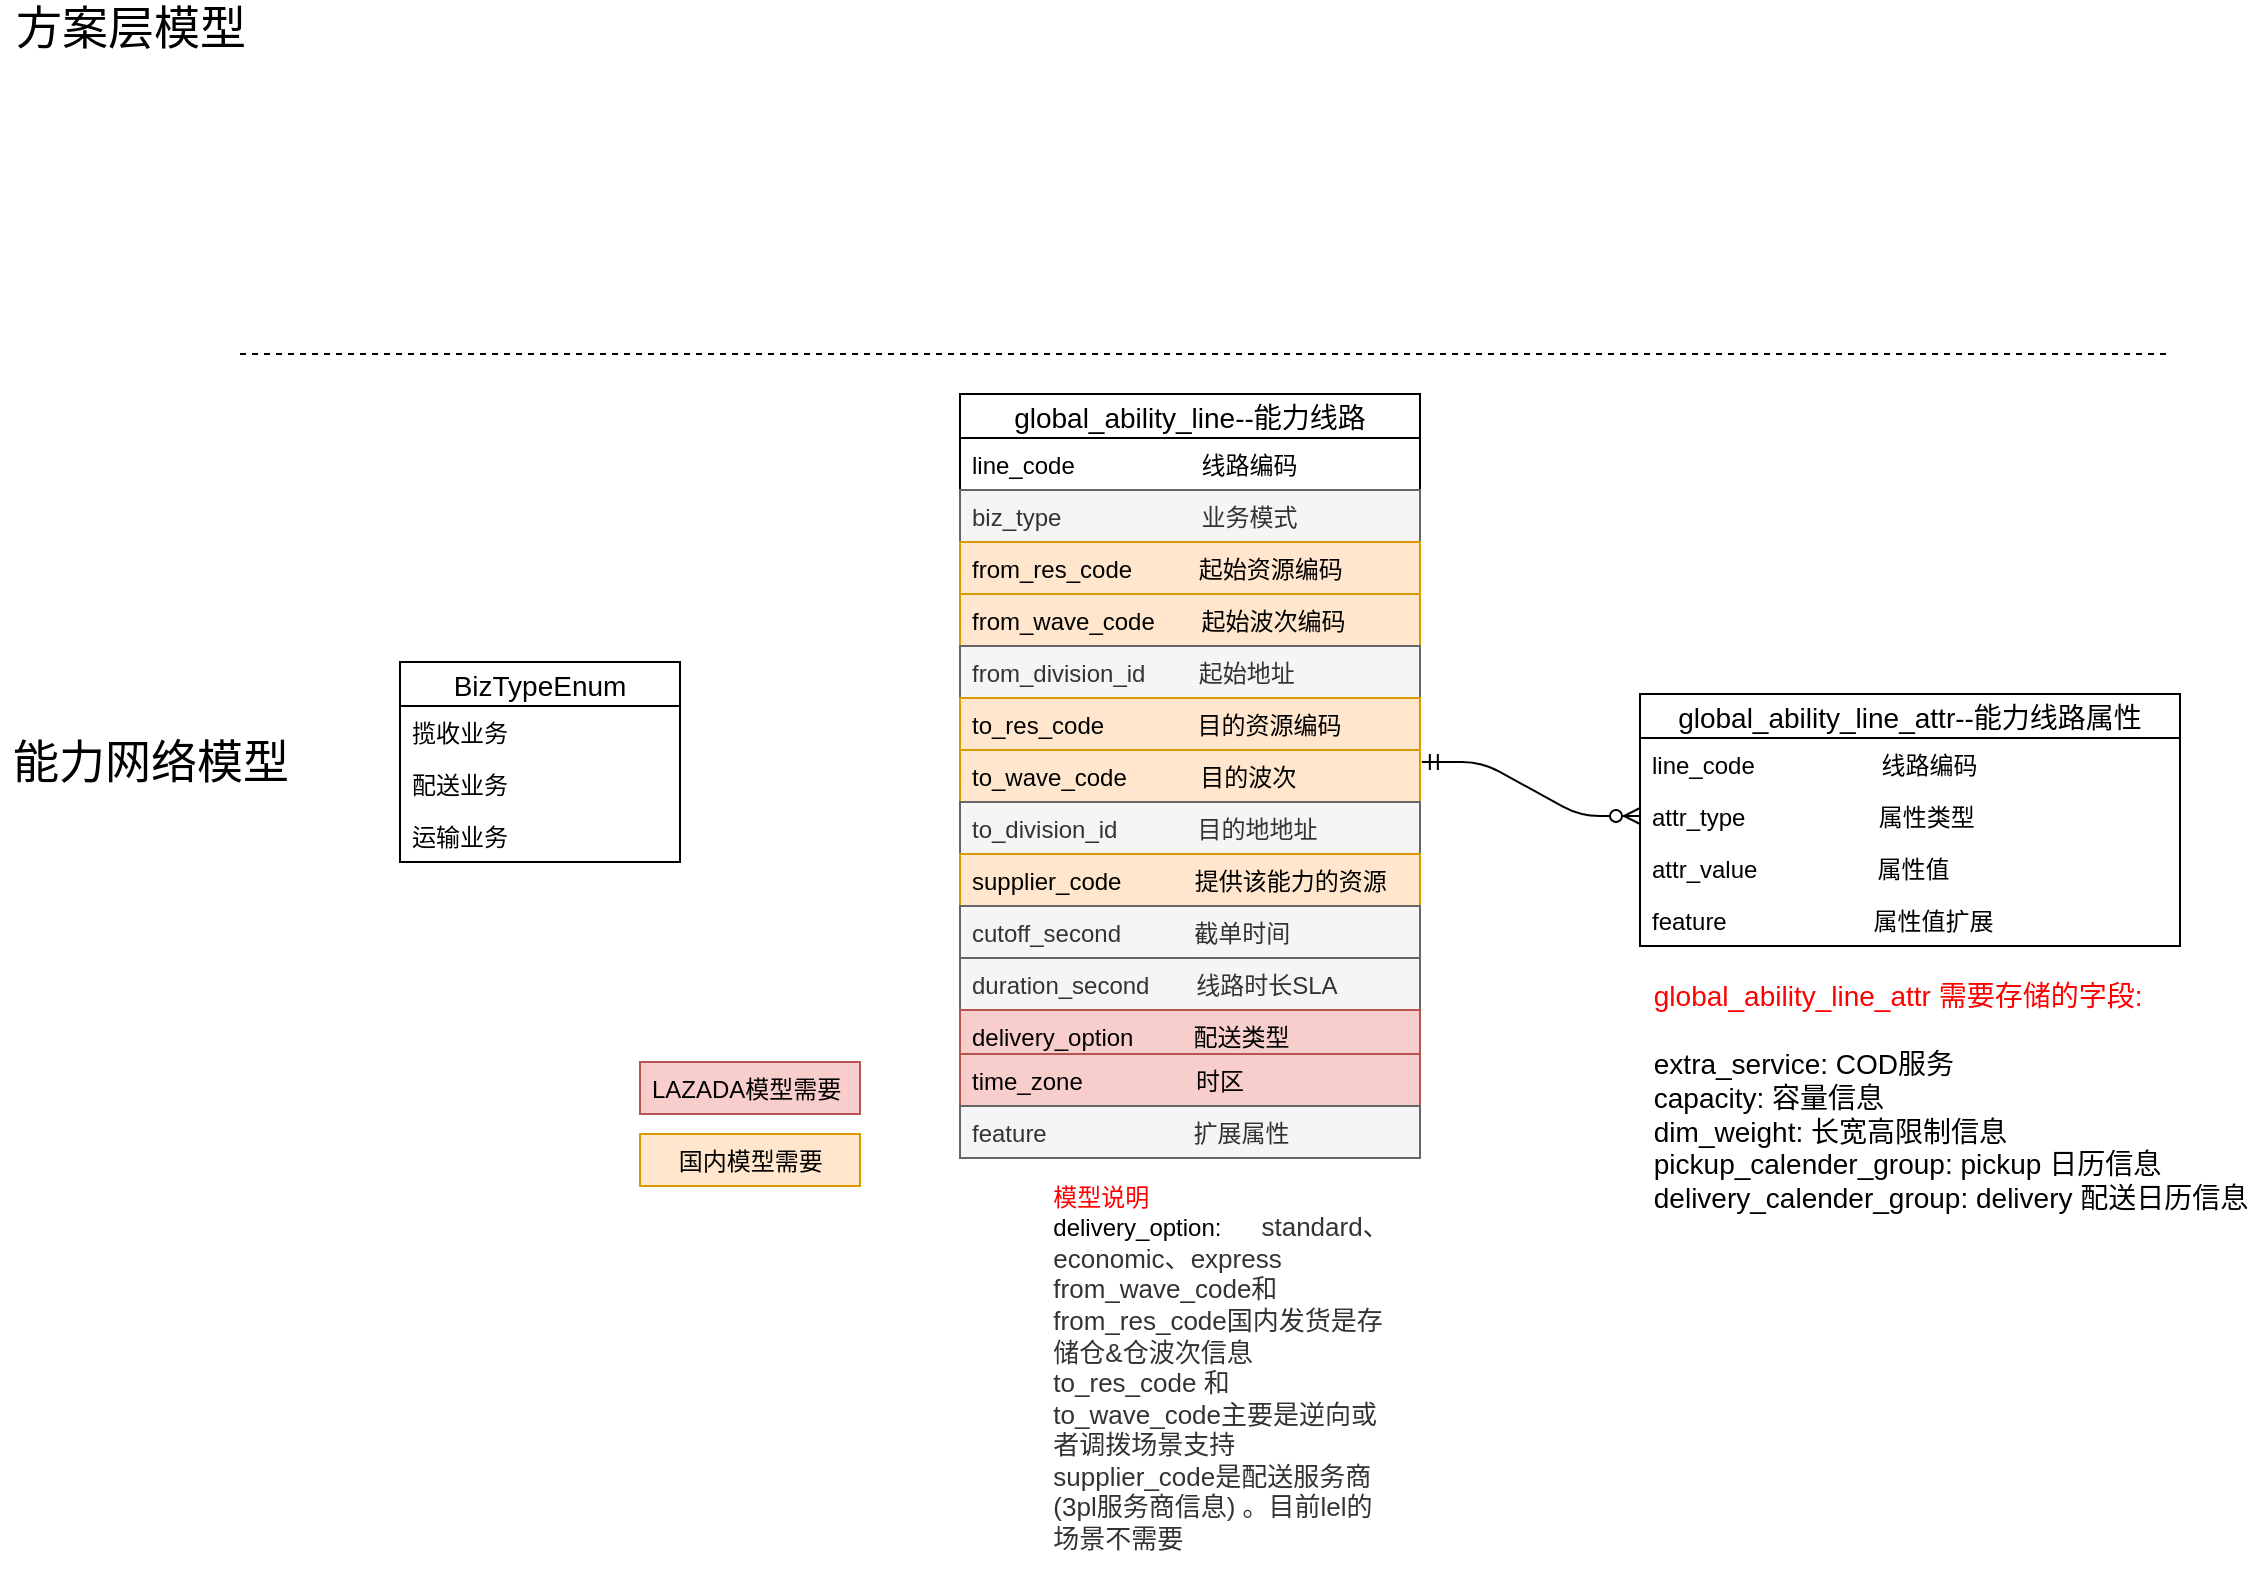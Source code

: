 <mxfile version="12.5.1" type="github">
  <diagram id="C5RBs43oDa-KdzZeNtuy" name="Page-1">
    <mxGraphModel dx="1753" dy="1691" grid="1" gridSize="10" guides="1" tooltips="1" connect="1" arrows="1" fold="1" page="1" pageScale="1" pageWidth="827" pageHeight="1169" math="0" shadow="0">
      <root>
        <mxCell id="WIyWlLk6GJQsqaUBKTNV-0"/>
        <mxCell id="WIyWlLk6GJQsqaUBKTNV-1" parent="WIyWlLk6GJQsqaUBKTNV-0"/>
        <mxCell id="9fP7N4kS7fGpAyiYnjO7-0" value="global_ability_line--能力线路" style="swimlane;fontStyle=0;childLayout=stackLayout;horizontal=1;startSize=22;horizontalStack=0;resizeParent=1;resizeParentMax=0;resizeLast=0;collapsible=1;marginBottom=0;swimlaneFillColor=#ffffff;align=center;fontSize=14;" parent="WIyWlLk6GJQsqaUBKTNV-1" vertex="1">
          <mxGeometry x="230" y="60" width="230" height="334" as="geometry"/>
        </mxCell>
        <mxCell id="9fP7N4kS7fGpAyiYnjO7-1" value="line_code                   线路编码" style="text;spacingLeft=4;spacingRight=4;overflow=hidden;rotatable=0;points=[[0,0.5],[1,0.5]];portConstraint=eastwest;fontSize=12;" parent="9fP7N4kS7fGpAyiYnjO7-0" vertex="1">
          <mxGeometry y="22" width="230" height="26" as="geometry"/>
        </mxCell>
        <mxCell id="9fP7N4kS7fGpAyiYnjO7-6" value="biz_type                     业务模式" style="text;spacingLeft=4;spacingRight=4;overflow=hidden;rotatable=0;points=[[0,0.5],[1,0.5]];portConstraint=eastwest;fontSize=12;perimeterSpacing=1;fillColor=#f5f5f5;strokeColor=#666666;fontColor=#333333;" parent="9fP7N4kS7fGpAyiYnjO7-0" vertex="1">
          <mxGeometry y="48" width="230" height="26" as="geometry"/>
        </mxCell>
        <mxCell id="9fP7N4kS7fGpAyiYnjO7-2" value="from_res_code          起始资源编码" style="text;spacingLeft=4;spacingRight=4;overflow=hidden;rotatable=0;points=[[0,0.5],[1,0.5]];portConstraint=eastwest;fontSize=12;fillColor=#ffe6cc;strokeColor=#d79b00;" parent="9fP7N4kS7fGpAyiYnjO7-0" vertex="1">
          <mxGeometry y="74" width="230" height="26" as="geometry"/>
        </mxCell>
        <mxCell id="9fP7N4kS7fGpAyiYnjO7-3" value="from_wave_code       起始波次编码" style="text;strokeColor=#d79b00;fillColor=#ffe6cc;spacingLeft=4;spacingRight=4;overflow=hidden;rotatable=0;points=[[0,0.5],[1,0.5]];portConstraint=eastwest;fontSize=12;" parent="9fP7N4kS7fGpAyiYnjO7-0" vertex="1">
          <mxGeometry y="100" width="230" height="26" as="geometry"/>
        </mxCell>
        <mxCell id="9fP7N4kS7fGpAyiYnjO7-4" value="from_division_id        起始地址" style="text;strokeColor=#666666;fillColor=#f5f5f5;spacingLeft=4;spacingRight=4;overflow=hidden;rotatable=0;points=[[0,0.5],[1,0.5]];portConstraint=eastwest;fontSize=12;fontColor=#333333;" parent="9fP7N4kS7fGpAyiYnjO7-0" vertex="1">
          <mxGeometry y="126" width="230" height="26" as="geometry"/>
        </mxCell>
        <mxCell id="9fP7N4kS7fGpAyiYnjO7-5" value="to_res_code              目的资源编码" style="text;strokeColor=#d79b00;fillColor=#ffe6cc;spacingLeft=4;spacingRight=4;overflow=hidden;rotatable=0;points=[[0,0.5],[1,0.5]];portConstraint=eastwest;fontSize=12;" parent="9fP7N4kS7fGpAyiYnjO7-0" vertex="1">
          <mxGeometry y="152" width="230" height="26" as="geometry"/>
        </mxCell>
        <mxCell id="9fP7N4kS7fGpAyiYnjO7-7" value="to_wave_code           目的波次" style="text;strokeColor=#d79b00;fillColor=#ffe6cc;spacingLeft=4;spacingRight=4;overflow=hidden;rotatable=0;points=[[0,0.5],[1,0.5]];portConstraint=eastwest;fontSize=12;" parent="9fP7N4kS7fGpAyiYnjO7-0" vertex="1">
          <mxGeometry y="178" width="230" height="26" as="geometry"/>
        </mxCell>
        <mxCell id="9fP7N4kS7fGpAyiYnjO7-8" value="to_division_id            目的地地址" style="text;strokeColor=#666666;fillColor=#f5f5f5;spacingLeft=4;spacingRight=4;overflow=hidden;rotatable=0;points=[[0,0.5],[1,0.5]];portConstraint=eastwest;fontSize=12;fontColor=#333333;" parent="9fP7N4kS7fGpAyiYnjO7-0" vertex="1">
          <mxGeometry y="204" width="230" height="26" as="geometry"/>
        </mxCell>
        <mxCell id="9fP7N4kS7fGpAyiYnjO7-10" value="supplier_code           提供该能力的资源" style="text;strokeColor=#d79b00;fillColor=#ffe6cc;spacingLeft=4;spacingRight=4;overflow=hidden;rotatable=0;points=[[0,0.5],[1,0.5]];portConstraint=eastwest;fontSize=12;" parent="9fP7N4kS7fGpAyiYnjO7-0" vertex="1">
          <mxGeometry y="230" width="230" height="26" as="geometry"/>
        </mxCell>
        <mxCell id="9fP7N4kS7fGpAyiYnjO7-9" value="cutoff_second           截单时间" style="text;strokeColor=#666666;fillColor=#f5f5f5;spacingLeft=4;spacingRight=4;overflow=hidden;rotatable=0;points=[[0,0.5],[1,0.5]];portConstraint=eastwest;fontSize=12;fontColor=#333333;" parent="9fP7N4kS7fGpAyiYnjO7-0" vertex="1">
          <mxGeometry y="256" width="230" height="26" as="geometry"/>
        </mxCell>
        <mxCell id="9fP7N4kS7fGpAyiYnjO7-11" value="duration_second       线路时长SLA" style="text;strokeColor=#666666;fillColor=#f5f5f5;spacingLeft=4;spacingRight=4;overflow=hidden;rotatable=0;points=[[0,0.5],[1,0.5]];portConstraint=eastwest;fontSize=12;fontColor=#333333;" parent="9fP7N4kS7fGpAyiYnjO7-0" vertex="1">
          <mxGeometry y="282" width="230" height="26" as="geometry"/>
        </mxCell>
        <mxCell id="ztJhW-txVgWMC0Fm-MHa-3" value="delivery_option         配送类型" style="text;strokeColor=#b85450;fillColor=#f8cecc;spacingLeft=4;spacingRight=4;overflow=hidden;rotatable=0;points=[[0,0.5],[1,0.5]];portConstraint=eastwest;fontSize=12;" parent="9fP7N4kS7fGpAyiYnjO7-0" vertex="1">
          <mxGeometry y="308" width="230" height="26" as="geometry"/>
        </mxCell>
        <mxCell id="9fP7N4kS7fGpAyiYnjO7-12" value="global_ability_line_attr--能力线路属性" style="swimlane;fontStyle=0;childLayout=stackLayout;horizontal=1;startSize=22;fillColor=none;horizontalStack=0;resizeParent=1;resizeParentMax=0;resizeLast=0;collapsible=1;marginBottom=0;swimlaneFillColor=#ffffff;align=center;fontSize=14;" parent="WIyWlLk6GJQsqaUBKTNV-1" vertex="1">
          <mxGeometry x="570" y="210" width="270" height="126" as="geometry"/>
        </mxCell>
        <mxCell id="9fP7N4kS7fGpAyiYnjO7-13" value="line_code                   线路编码" style="text;strokeColor=none;fillColor=none;spacingLeft=4;spacingRight=4;overflow=hidden;rotatable=0;points=[[0,0.5],[1,0.5]];portConstraint=eastwest;fontSize=12;" parent="9fP7N4kS7fGpAyiYnjO7-12" vertex="1">
          <mxGeometry y="22" width="270" height="26" as="geometry"/>
        </mxCell>
        <mxCell id="9fP7N4kS7fGpAyiYnjO7-14" value="attr_type                    属性类型" style="text;strokeColor=none;fillColor=none;spacingLeft=4;spacingRight=4;overflow=hidden;rotatable=0;points=[[0,0.5],[1,0.5]];portConstraint=eastwest;fontSize=12;" parent="9fP7N4kS7fGpAyiYnjO7-12" vertex="1">
          <mxGeometry y="48" width="270" height="26" as="geometry"/>
        </mxCell>
        <mxCell id="ztJhW-txVgWMC0Fm-MHa-0" value="attr_value                  属性值" style="text;strokeColor=none;fillColor=none;spacingLeft=4;spacingRight=4;overflow=hidden;rotatable=0;points=[[0,0.5],[1,0.5]];portConstraint=eastwest;fontSize=12;" parent="9fP7N4kS7fGpAyiYnjO7-12" vertex="1">
          <mxGeometry y="74" width="270" height="26" as="geometry"/>
        </mxCell>
        <mxCell id="9fP7N4kS7fGpAyiYnjO7-23" value="feature                      属性值扩展" style="text;strokeColor=none;fillColor=none;spacingLeft=4;spacingRight=4;overflow=hidden;rotatable=0;points=[[0,0.5],[1,0.5]];portConstraint=eastwest;fontSize=12;" parent="9fP7N4kS7fGpAyiYnjO7-12" vertex="1">
          <mxGeometry y="100" width="270" height="26" as="geometry"/>
        </mxCell>
        <mxCell id="9fP7N4kS7fGpAyiYnjO7-26" value="" style="edgeStyle=entityRelationEdgeStyle;fontSize=12;html=1;endArrow=ERzeroToMany;startArrow=ERmandOne;entryX=0;entryY=0.5;entryDx=0;entryDy=0;exitX=1.004;exitY=0.231;exitDx=0;exitDy=0;exitPerimeter=0;" parent="WIyWlLk6GJQsqaUBKTNV-1" source="9fP7N4kS7fGpAyiYnjO7-7" target="9fP7N4kS7fGpAyiYnjO7-14" edge="1">
          <mxGeometry width="100" height="100" relative="1" as="geometry">
            <mxPoint x="500" y="450" as="sourcePoint"/>
            <mxPoint x="600" y="350" as="targetPoint"/>
          </mxGeometry>
        </mxCell>
        <mxCell id="9fP7N4kS7fGpAyiYnjO7-35" value="BizTypeEnum" style="swimlane;fontStyle=0;childLayout=stackLayout;horizontal=1;startSize=22;fillColor=none;horizontalStack=0;resizeParent=1;resizeParentMax=0;resizeLast=0;collapsible=1;marginBottom=0;swimlaneFillColor=#ffffff;align=center;fontSize=14;" parent="WIyWlLk6GJQsqaUBKTNV-1" vertex="1">
          <mxGeometry x="-50" y="194" width="140" height="100" as="geometry"/>
        </mxCell>
        <mxCell id="9fP7N4kS7fGpAyiYnjO7-36" value="揽收业务" style="text;strokeColor=none;fillColor=none;spacingLeft=4;spacingRight=4;overflow=hidden;rotatable=0;points=[[0,0.5],[1,0.5]];portConstraint=eastwest;fontSize=12;" parent="9fP7N4kS7fGpAyiYnjO7-35" vertex="1">
          <mxGeometry y="22" width="140" height="26" as="geometry"/>
        </mxCell>
        <mxCell id="9fP7N4kS7fGpAyiYnjO7-37" value="配送业务" style="text;strokeColor=none;fillColor=none;spacingLeft=4;spacingRight=4;overflow=hidden;rotatable=0;points=[[0,0.5],[1,0.5]];portConstraint=eastwest;fontSize=12;" parent="9fP7N4kS7fGpAyiYnjO7-35" vertex="1">
          <mxGeometry y="48" width="140" height="26" as="geometry"/>
        </mxCell>
        <mxCell id="9fP7N4kS7fGpAyiYnjO7-38" value="运输业务" style="text;strokeColor=none;fillColor=none;spacingLeft=4;spacingRight=4;overflow=hidden;rotatable=0;points=[[0,0.5],[1,0.5]];portConstraint=eastwest;fontSize=12;" parent="9fP7N4kS7fGpAyiYnjO7-35" vertex="1">
          <mxGeometry y="74" width="140" height="26" as="geometry"/>
        </mxCell>
        <mxCell id="9fP7N4kS7fGpAyiYnjO7-56" value="" style="endArrow=none;dashed=1;html=1;" parent="WIyWlLk6GJQsqaUBKTNV-1" edge="1">
          <mxGeometry width="50" height="50" relative="1" as="geometry">
            <mxPoint x="-130" y="40" as="sourcePoint"/>
            <mxPoint x="834" y="40" as="targetPoint"/>
          </mxGeometry>
        </mxCell>
        <mxCell id="9fP7N4kS7fGpAyiYnjO7-58" value="&lt;font style=&quot;font-size: 23px&quot;&gt;能力网络模型&lt;/font&gt;" style="text;html=1;align=center;verticalAlign=middle;resizable=0;points=[];autosize=1;" parent="WIyWlLk6GJQsqaUBKTNV-1" vertex="1">
          <mxGeometry x="-250" y="234" width="150" height="20" as="geometry"/>
        </mxCell>
        <mxCell id="9fP7N4kS7fGpAyiYnjO7-83" value="&lt;font style=&quot;font-size: 23px&quot;&gt;方案层模型&lt;/font&gt;" style="text;html=1;align=center;verticalAlign=middle;resizable=0;points=[];autosize=1;" parent="WIyWlLk6GJQsqaUBKTNV-1" vertex="1">
          <mxGeometry x="-250" y="-133" width="130" height="20" as="geometry"/>
        </mxCell>
        <mxCell id="ztJhW-txVgWMC0Fm-MHa-5" value="time_zone                 时区" style="text;strokeColor=#b85450;fillColor=#f8cecc;spacingLeft=4;spacingRight=4;overflow=hidden;rotatable=0;points=[[0,0.5],[1,0.5]];portConstraint=eastwest;fontSize=12;" parent="WIyWlLk6GJQsqaUBKTNV-1" vertex="1">
          <mxGeometry x="230" y="390" width="230" height="26" as="geometry"/>
        </mxCell>
        <mxCell id="ztJhW-txVgWMC0Fm-MHa-6" value="feature                      扩展属性" style="text;strokeColor=#666666;fillColor=#f5f5f5;spacingLeft=4;spacingRight=4;overflow=hidden;rotatable=0;points=[[0,0.5],[1,0.5]];portConstraint=eastwest;fontSize=12;fontColor=#333333;" parent="WIyWlLk6GJQsqaUBKTNV-1" vertex="1">
          <mxGeometry x="230" y="416" width="230" height="26" as="geometry"/>
        </mxCell>
        <mxCell id="ztJhW-txVgWMC0Fm-MHa-7" value="LAZADA模型需要" style="text;strokeColor=#b85450;fillColor=#f8cecc;spacingLeft=4;spacingRight=4;overflow=hidden;rotatable=0;points=[[0,0.5],[1,0.5]];portConstraint=eastwest;fontSize=12;" parent="WIyWlLk6GJQsqaUBKTNV-1" vertex="1">
          <mxGeometry x="70" y="394" width="110" height="26" as="geometry"/>
        </mxCell>
        <mxCell id="ztJhW-txVgWMC0Fm-MHa-8" value="    国内模型需要" style="text;strokeColor=#d79b00;fillColor=#ffe6cc;spacingLeft=4;spacingRight=4;overflow=hidden;rotatable=0;points=[[0,0.5],[1,0.5]];portConstraint=eastwest;fontSize=12;" parent="WIyWlLk6GJQsqaUBKTNV-1" vertex="1">
          <mxGeometry x="70" y="430" width="110" height="26" as="geometry"/>
        </mxCell>
        <mxCell id="ztJhW-txVgWMC0Fm-MHa-9" value="&lt;div style=&quot;text-align: left&quot;&gt;&lt;span&gt;&lt;font color=&quot;#ff0000&quot;&gt;模型说明&lt;/font&gt;&lt;/span&gt;&lt;/div&gt;&lt;div style=&quot;text-align: left&quot;&gt;&lt;span&gt;delivery_option:&amp;nbsp; &amp;nbsp; &amp;nbsp;&amp;nbsp;&lt;/span&gt;&lt;span style=&quot;color: rgb(51 , 51 , 51) ; font-family: &amp;#34;arialmt&amp;#34; , &amp;#34;arial&amp;#34; ; font-size: 13px ; white-space: normal&quot;&gt;standard、&lt;/span&gt;&lt;span style=&quot;color: rgb(51 , 51 , 51) ; font-family: &amp;#34;arialmt&amp;#34; , &amp;#34;arial&amp;#34; ; font-size: 13px ; white-space: normal&quot;&gt;economic、&lt;/span&gt;&lt;span style=&quot;color: rgb(51 , 51 , 51) ; font-family: &amp;#34;arialmt&amp;#34; , &amp;#34;arial&amp;#34; ; font-size: 13px ; white-space: normal&quot;&gt;express&lt;/span&gt;&lt;/div&gt;&lt;span style=&quot;color: rgb(51 , 51 , 51) ; font-family: &amp;#34;arialmt&amp;#34; , &amp;#34;arial&amp;#34; ; font-size: 13px ; white-space: normal&quot;&gt;&lt;div style=&quot;text-align: left&quot;&gt;&lt;span&gt;from_wave_code和from_res_code国内发货是存储仓&amp;amp;仓波次信息&lt;/span&gt;&lt;/div&gt;&lt;div style=&quot;text-align: left&quot;&gt;to_res_code 和to_wave_code主要是逆向或者调拨场景支持&lt;/div&gt;&lt;div style=&quot;text-align: left&quot;&gt;supplier_code是配送服务商(3pl服务商信息) 。目前lel的场景不需要&lt;/div&gt;&lt;div style=&quot;text-align: left&quot;&gt;&lt;span&gt;&lt;br&gt;&lt;/span&gt;&lt;/div&gt;&lt;/span&gt;" style="text;html=1;align=center;verticalAlign=middle;resizable=0;points=[];autosize=1;" parent="WIyWlLk6GJQsqaUBKTNV-1" vertex="1">
          <mxGeometry x="160" y="510" width="400" height="90" as="geometry"/>
        </mxCell>
        <mxCell id="ztJhW-txVgWMC0Fm-MHa-10" value="&lt;div style=&quot;text-align: left&quot;&gt;&lt;span style=&quot;font-size: 14px&quot;&gt;&lt;font color=&quot;#ff0000&quot;&gt;global_ability_line_attr 需要存储的字段:&lt;/font&gt;&lt;/span&gt;&lt;/div&gt;&lt;div style=&quot;text-align: left&quot;&gt;&lt;span style=&quot;font-size: 14px&quot;&gt;&lt;br&gt;&lt;/span&gt;&lt;/div&gt;&lt;div style=&quot;text-align: left&quot;&gt;&lt;span style=&quot;font-size: 14px&quot;&gt;extra_service: COD服务&lt;/span&gt;&lt;/div&gt;&lt;span style=&quot;font-size: 14px&quot;&gt;&lt;div style=&quot;text-align: left&quot;&gt;&lt;span&gt;capacity: 容量信息&lt;/span&gt;&lt;/div&gt;&lt;/span&gt;&lt;span style=&quot;font-size: 14px&quot;&gt;&lt;div style=&quot;text-align: left&quot;&gt;&lt;span&gt;dim_weight: 长宽高限制信息&lt;/span&gt;&lt;/div&gt;&lt;div style=&quot;text-align: left&quot;&gt;&lt;span&gt;pickup_calender_group: pickup 日历信息&lt;/span&gt;&lt;/div&gt;&lt;div style=&quot;text-align: left&quot;&gt;&lt;span&gt;delivery_calender_group: delivery 配送日历信息&lt;/span&gt;&lt;/div&gt;&lt;/span&gt;&lt;span style=&quot;font-size: 14px&quot;&gt;&lt;br&gt;&lt;/span&gt;&lt;div id=&quot;u1490&quot; class=&quot;ax_default&quot; style=&quot;font-family: &amp;#34;arialmt&amp;#34; , &amp;#34;arial&amp;#34; ; font-size: 13px ; color: rgb(51 , 51 , 51) ; line-height: normal ; border-width: 0px ; position: absolute ; left: 963px ; top: 0px ; width: 107px ; height: 35px ; white-space: normal&quot;&gt;&lt;div id=&quot;u1490_text&quot; class=&quot;text &quot; style=&quot;border-width: 0px ; position: absolute ; left: 2px ; top: 10px ; width: 103px ; overflow-wrap: break-word&quot;&gt;&lt;p style=&quot;margin: 0px&quot;&gt;&lt;br&gt;&lt;/p&gt;&lt;/div&gt;&lt;/div&gt;&lt;div id=&quot;u1491&quot; class=&quot;ax_default&quot; style=&quot;font-family: &amp;#34;arialmt&amp;#34; , &amp;#34;arial&amp;#34; ; font-size: 13px ; color: rgb(51 , 51 , 51) ; line-height: normal ; border-width: 0px ; position: absolute ; left: 1070px ; top: 0px ; width: 107px ; height: 35px ; white-space: normal&quot;&gt;&lt;/div&gt;" style="text;html=1;align=center;verticalAlign=middle;resizable=0;points=[];autosize=1;" parent="WIyWlLk6GJQsqaUBKTNV-1" vertex="1">
          <mxGeometry x="570" y="360" width="310" height="120" as="geometry"/>
        </mxCell>
      </root>
    </mxGraphModel>
  </diagram>
</mxfile>
